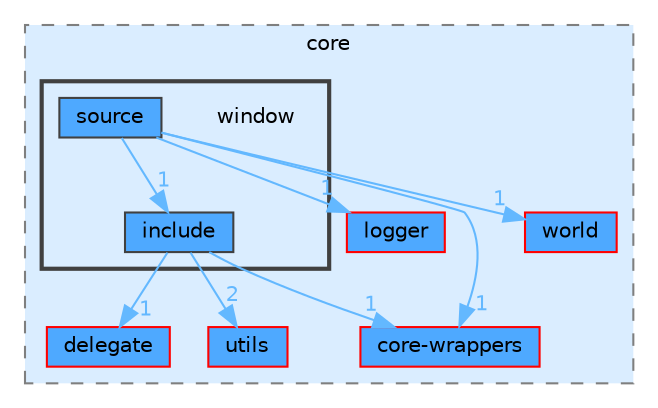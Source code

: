 digraph "lib/core/window"
{
 // LATEX_PDF_SIZE
  bgcolor="transparent";
  edge [fontname=Helvetica,fontsize=10,labelfontname=Helvetica,labelfontsize=10];
  node [fontname=Helvetica,fontsize=10,shape=box,height=0.2,width=0.4];
  compound=true
  subgraph clusterdir_a2d5e495f4b604d04f57d90095a59dd6 {
    graph [ bgcolor="#daedff", pencolor="grey50", label="core", fontname=Helvetica,fontsize=10 style="filled,dashed", URL="dir_a2d5e495f4b604d04f57d90095a59dd6.html",tooltip=""]
  dir_39dc3696face21c9d2fd0a35e1db30ee [label="delegate", fillcolor="#4ea9ff", color="red", style="filled", URL="dir_39dc3696face21c9d2fd0a35e1db30ee.html",tooltip=""];
  dir_3abd7e524b18be2791e1cb82bd099322 [label="logger", fillcolor="#4ea9ff", color="red", style="filled", URL="dir_3abd7e524b18be2791e1cb82bd099322.html",tooltip=""];
  dir_3ba74b92108d0f2a02e3c2f0f685a4ec [label="core-wrappers", fillcolor="#4ea9ff", color="red", style="filled", URL="dir_3ba74b92108d0f2a02e3c2f0f685a4ec.html",tooltip=""];
  dir_7424ed62543de5b0130e05639ffdcfce [label="utils", fillcolor="#4ea9ff", color="red", style="filled", URL="dir_7424ed62543de5b0130e05639ffdcfce.html",tooltip=""];
  dir_7eff1fcf245d21a0d58aab4335d9982c [label="world", fillcolor="#4ea9ff", color="red", style="filled", URL="dir_7eff1fcf245d21a0d58aab4335d9982c.html",tooltip=""];
  subgraph clusterdir_2eb4d6a0926ce6cd9d2287e910bc6883 {
    graph [ bgcolor="#daedff", pencolor="grey25", label="", fontname=Helvetica,fontsize=10 style="filled,bold", URL="dir_2eb4d6a0926ce6cd9d2287e910bc6883.html",tooltip=""]
    dir_2eb4d6a0926ce6cd9d2287e910bc6883 [shape=plaintext, label="window"];
  dir_11bddd5d24d9ce86372e919ed9d905c7 [label="include", fillcolor="#4ea9ff", color="grey25", style="filled", URL="dir_11bddd5d24d9ce86372e919ed9d905c7.html",tooltip=""];
  dir_783bc13c3327df7997627d1ea2147b84 [label="source", fillcolor="#4ea9ff", color="grey25", style="filled", URL="dir_783bc13c3327df7997627d1ea2147b84.html",tooltip=""];
  }
  }
  dir_11bddd5d24d9ce86372e919ed9d905c7->dir_39dc3696face21c9d2fd0a35e1db30ee [headlabel="1", labeldistance=1.5 headhref="dir_000011_000002.html" color="steelblue1" fontcolor="steelblue1"];
  dir_11bddd5d24d9ce86372e919ed9d905c7->dir_3ba74b92108d0f2a02e3c2f0f685a4ec [headlabel="1", labeldistance=1.5 headhref="dir_000011_000001.html" color="steelblue1" fontcolor="steelblue1"];
  dir_11bddd5d24d9ce86372e919ed9d905c7->dir_7424ed62543de5b0130e05639ffdcfce [headlabel="2", labeldistance=1.5 headhref="dir_000011_000025.html" color="steelblue1" fontcolor="steelblue1"];
  dir_783bc13c3327df7997627d1ea2147b84->dir_11bddd5d24d9ce86372e919ed9d905c7 [headlabel="1", labeldistance=1.5 headhref="dir_000023_000011.html" color="steelblue1" fontcolor="steelblue1"];
  dir_783bc13c3327df7997627d1ea2147b84->dir_3abd7e524b18be2791e1cb82bd099322 [headlabel="1", labeldistance=1.5 headhref="dir_000023_000015.html" color="steelblue1" fontcolor="steelblue1"];
  dir_783bc13c3327df7997627d1ea2147b84->dir_3ba74b92108d0f2a02e3c2f0f685a4ec [headlabel="1", labeldistance=1.5 headhref="dir_000023_000001.html" color="steelblue1" fontcolor="steelblue1"];
  dir_783bc13c3327df7997627d1ea2147b84->dir_7eff1fcf245d21a0d58aab4335d9982c [headlabel="1", labeldistance=1.5 headhref="dir_000023_000027.html" color="steelblue1" fontcolor="steelblue1"];
}

